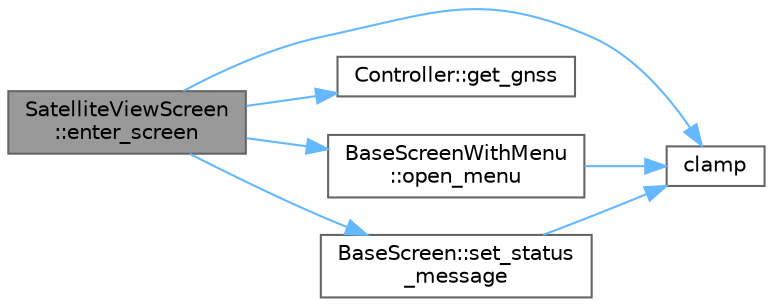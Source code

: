 digraph "SatelliteViewScreen::enter_screen"
{
 // LATEX_PDF_SIZE
  bgcolor="transparent";
  edge [fontname=Helvetica,fontsize=10,labelfontname=Helvetica,labelfontsize=10];
  node [fontname=Helvetica,fontsize=10,shape=box,height=0.2,width=0.4];
  rankdir="LR";
  Node1 [id="Node000001",label="SatelliteViewScreen\l::enter_screen",height=0.2,width=0.4,color="gray40", fillcolor="grey60", style="filled", fontcolor="black",tooltip=" "];
  Node1 -> Node2 [id="edge1_Node000001_Node000002",color="steelblue1",style="solid",tooltip=" "];
  Node2 [id="Node000002",label="clamp",height=0.2,width=0.4,color="grey40", fillcolor="white", style="filled",URL="$archive_2bgeigie__firmware__pio_2src_2configuration__server_8cpp.html#aed8613cf8a8e4ab677db757821414653",tooltip=" "];
  Node1 -> Node3 [id="edge2_Node000001_Node000003",color="steelblue1",style="solid",tooltip=" "];
  Node3 [id="Node000003",label="Controller::get_gnss",height=0.2,width=0.4,color="grey40", fillcolor="white", style="filled",URL="$class_controller.html#a545437e762645e1241b6d4848385d75d",tooltip=" "];
  Node1 -> Node4 [id="edge3_Node000001_Node000004",color="steelblue1",style="solid",tooltip=" "];
  Node4 [id="Node000004",label="BaseScreenWithMenu\l::open_menu",height=0.2,width=0.4,color="grey40", fillcolor="white", style="filled",URL="$class_base_screen_with_menu.html#a8f6be48185ed453fde17e48f372951b1",tooltip=" "];
  Node4 -> Node2 [id="edge4_Node000004_Node000002",color="steelblue1",style="solid",tooltip=" "];
  Node1 -> Node5 [id="edge5_Node000001_Node000005",color="steelblue1",style="solid",tooltip=" "];
  Node5 [id="Node000005",label="BaseScreen::set_status\l_message",height=0.2,width=0.4,color="grey40", fillcolor="white", style="filled",URL="$class_base_screen.html#ae483509d86c8f2ca88f5250180aefe1b",tooltip=" "];
  Node5 -> Node2 [id="edge6_Node000005_Node000002",color="steelblue1",style="solid",tooltip=" "];
}
